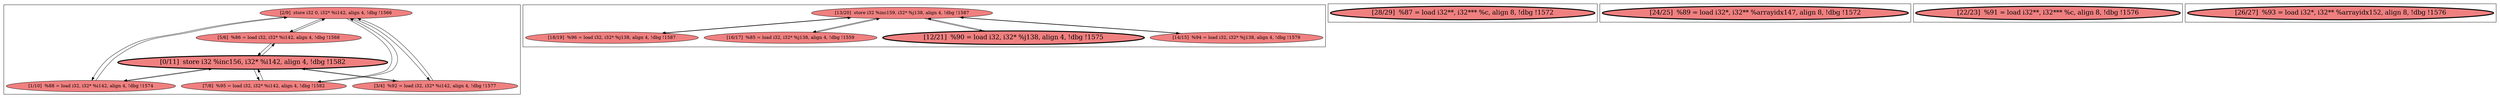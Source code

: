 
digraph G {



node2487->node2484 [ ]
node2486->node2484 [ ]
node2484->node2487 [ ]
node2488->node2487 [ ]
node2487->node2483 [ ]
node2487->node2485 [ ]
node2493->node2489 [ ]
node2493->node2490 [ ]
node2486->node2483 [ ]
node2483->node2486 [ ]
node2487->node2488 [ ]
node2485->node2487 [ ]
node2484->node2486 [ ]
node2486->node2485 [ ]
node2485->node2486 [ ]
node2493->node2492 [ ]
node2486->node2488 [ ]
node2490->node2493 [ ]
node2488->node2486 [ ]
node2492->node2493 [ ]
node2493->node2491 [ ]
node2491->node2493 [ ]
node2489->node2493 [ ]
node2483->node2487 [ ]


subgraph cluster4 {


node2496 [penwidth=3.0,fontsize=20,fillcolor=lightcoral,label="[28/29]  %87 = load i32**, i32*** %c, align 8, !dbg !1572",shape=ellipse,style=filled ]



}

subgraph cluster3 {


node2495 [penwidth=3.0,fontsize=20,fillcolor=lightcoral,label="[24/25]  %89 = load i32*, i32** %arrayidx147, align 8, !dbg !1572",shape=ellipse,style=filled ]



}

subgraph cluster2 {


node2494 [penwidth=3.0,fontsize=20,fillcolor=lightcoral,label="[22/23]  %91 = load i32**, i32*** %c, align 8, !dbg !1576",shape=ellipse,style=filled ]



}

subgraph cluster5 {


node2497 [penwidth=3.0,fontsize=20,fillcolor=lightcoral,label="[26/27]  %93 = load i32*, i32** %arrayidx152, align 8, !dbg !1576",shape=ellipse,style=filled ]



}

subgraph cluster0 {


node2488 [fillcolor=lightcoral,label="[1/10]  %88 = load i32, i32* %i142, align 4, !dbg !1574",shape=ellipse,style=filled ]
node2487 [fillcolor=lightcoral,label="[2/9]  store i32 0, i32* %i142, align 4, !dbg !1566",shape=ellipse,style=filled ]
node2486 [penwidth=3.0,fontsize=20,fillcolor=lightcoral,label="[0/11]  store i32 %inc156, i32* %i142, align 4, !dbg !1582",shape=ellipse,style=filled ]
node2483 [fillcolor=lightcoral,label="[7/8]  %95 = load i32, i32* %i142, align 4, !dbg !1582",shape=ellipse,style=filled ]
node2485 [fillcolor=lightcoral,label="[3/4]  %92 = load i32, i32* %i142, align 4, !dbg !1577",shape=ellipse,style=filled ]
node2484 [fillcolor=lightcoral,label="[5/6]  %86 = load i32, i32* %i142, align 4, !dbg !1568",shape=ellipse,style=filled ]



}

subgraph cluster1 {


node2491 [fillcolor=lightcoral,label="[14/15]  %94 = load i32, i32* %j138, align 4, !dbg !1579",shape=ellipse,style=filled ]
node2489 [fillcolor=lightcoral,label="[18/19]  %96 = load i32, i32* %j138, align 4, !dbg !1587",shape=ellipse,style=filled ]
node2493 [fillcolor=lightcoral,label="[13/20]  store i32 %inc159, i32* %j138, align 4, !dbg !1587",shape=ellipse,style=filled ]
node2492 [penwidth=3.0,fontsize=20,fillcolor=lightcoral,label="[12/21]  %90 = load i32, i32* %j138, align 4, !dbg !1575",shape=ellipse,style=filled ]
node2490 [fillcolor=lightcoral,label="[16/17]  %85 = load i32, i32* %j138, align 4, !dbg !1559",shape=ellipse,style=filled ]



}

}
